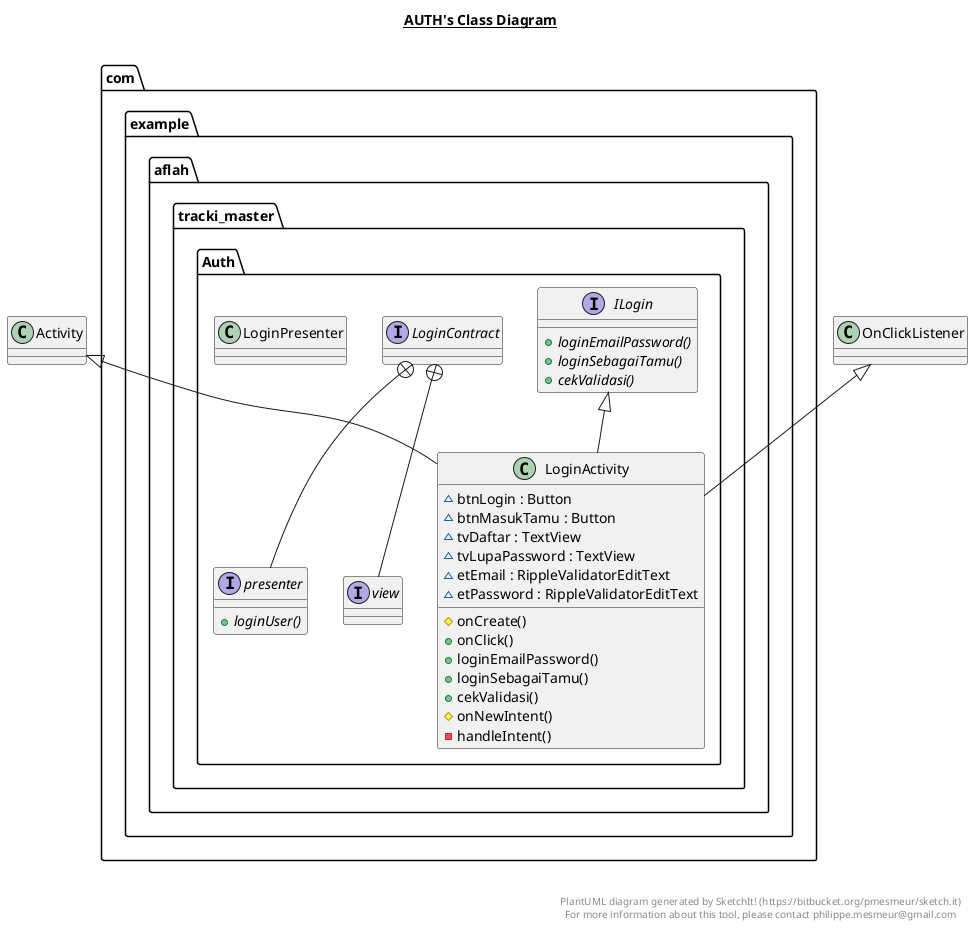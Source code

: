 @startuml

title __AUTH's Class Diagram__\n

  package com.example.aflah.tracki_master {
    package com.example.aflah.tracki_master.Auth {
      interface ILogin {
          {abstract} + loginEmailPassword()
          {abstract} + loginSebagaiTamu()
          {abstract} + cekValidasi()
      }
    }
  }
  

  package com.example.aflah.tracki_master {
    package com.example.aflah.tracki_master.Auth {
      class LoginActivity {
          ~ btnLogin : Button
          ~ btnMasukTamu : Button
          ~ tvDaftar : TextView
          ~ tvLupaPassword : TextView
          ~ etEmail : RippleValidatorEditText
          ~ etPassword : RippleValidatorEditText
          # onCreate()
          + onClick()
          + loginEmailPassword()
          + loginSebagaiTamu()
          + cekValidasi()
          # onNewIntent()
          - handleIntent()
      }
    }
  }
  

  package com.example.aflah.tracki_master {
    package com.example.aflah.tracki_master.Auth {
      interface LoginContract {
      }
    }
  }
  

  package com.example.aflah.tracki_master {
    package com.example.aflah.tracki_master.Auth {
      interface presenter {
          {abstract} + loginUser()
      }
    }
  }
  

  package com.example.aflah.tracki_master {
    package com.example.aflah.tracki_master.Auth {
      interface view {
      }
    }
  }
  

  package com.example.aflah.tracki_master {
    package com.example.aflah.tracki_master.Auth {
      class LoginPresenter {
      }
    }
  }
  

  LoginActivity -up-|> OnClickListener
  LoginActivity -up-|> ILogin
  LoginActivity -up-|> Activity
  LoginContract +-down- presenter
  LoginContract +-down- view


right footer


PlantUML diagram generated by SketchIt! (https://bitbucket.org/pmesmeur/sketch.it)
For more information about this tool, please contact philippe.mesmeur@gmail.com
endfooter

@enduml
